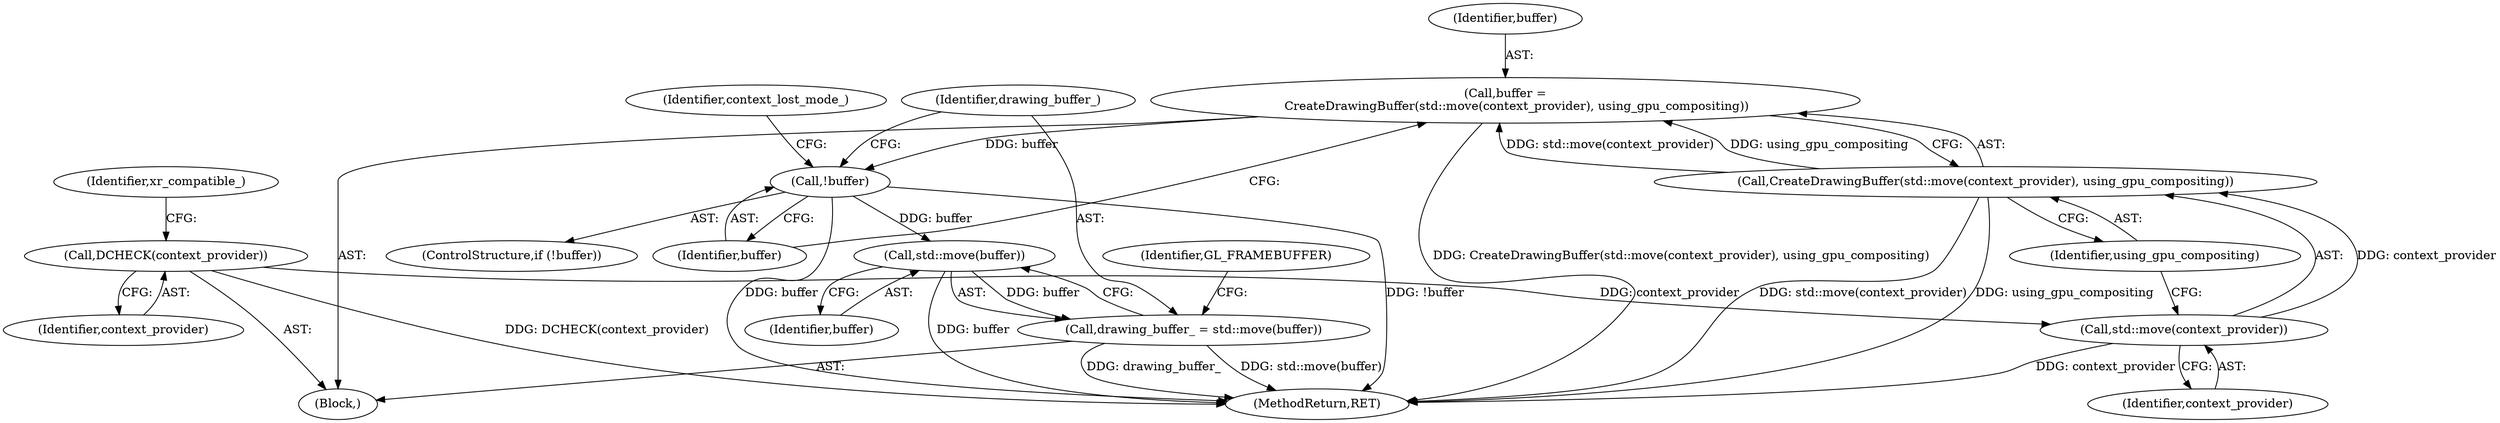 digraph "0_Chrome_a4150b688a754d3d10d2ca385155b1c95d77d6ae_7@API" {
"1000143" [label="(Call,std::move(buffer))"];
"1000134" [label="(Call,!buffer)"];
"1000127" [label="(Call,buffer =\n      CreateDrawingBuffer(std::move(context_provider), using_gpu_compositing))"];
"1000129" [label="(Call,CreateDrawingBuffer(std::move(context_provider), using_gpu_compositing))"];
"1000130" [label="(Call,std::move(context_provider))"];
"1000103" [label="(Call,DCHECK(context_provider))"];
"1000141" [label="(Call,drawing_buffer_ = std::move(buffer))"];
"1000133" [label="(ControlStructure,if (!buffer))"];
"1000102" [label="(Block,)"];
"1000132" [label="(Identifier,using_gpu_compositing)"];
"1000103" [label="(Call,DCHECK(context_provider))"];
"1000134" [label="(Call,!buffer)"];
"1000131" [label="(Identifier,context_provider)"];
"1000194" [label="(MethodReturn,RET)"];
"1000138" [label="(Identifier,context_lost_mode_)"];
"1000128" [label="(Identifier,buffer)"];
"1000104" [label="(Identifier,context_provider)"];
"1000129" [label="(Call,CreateDrawingBuffer(std::move(context_provider), using_gpu_compositing))"];
"1000106" [label="(Identifier,xr_compatible_)"];
"1000146" [label="(Identifier,GL_FRAMEBUFFER)"];
"1000135" [label="(Identifier,buffer)"];
"1000141" [label="(Call,drawing_buffer_ = std::move(buffer))"];
"1000144" [label="(Identifier,buffer)"];
"1000127" [label="(Call,buffer =\n      CreateDrawingBuffer(std::move(context_provider), using_gpu_compositing))"];
"1000130" [label="(Call,std::move(context_provider))"];
"1000142" [label="(Identifier,drawing_buffer_)"];
"1000143" [label="(Call,std::move(buffer))"];
"1000143" -> "1000141"  [label="AST: "];
"1000143" -> "1000144"  [label="CFG: "];
"1000144" -> "1000143"  [label="AST: "];
"1000141" -> "1000143"  [label="CFG: "];
"1000143" -> "1000194"  [label="DDG: buffer"];
"1000143" -> "1000141"  [label="DDG: buffer"];
"1000134" -> "1000143"  [label="DDG: buffer"];
"1000134" -> "1000133"  [label="AST: "];
"1000134" -> "1000135"  [label="CFG: "];
"1000135" -> "1000134"  [label="AST: "];
"1000138" -> "1000134"  [label="CFG: "];
"1000142" -> "1000134"  [label="CFG: "];
"1000134" -> "1000194"  [label="DDG: !buffer"];
"1000134" -> "1000194"  [label="DDG: buffer"];
"1000127" -> "1000134"  [label="DDG: buffer"];
"1000127" -> "1000102"  [label="AST: "];
"1000127" -> "1000129"  [label="CFG: "];
"1000128" -> "1000127"  [label="AST: "];
"1000129" -> "1000127"  [label="AST: "];
"1000135" -> "1000127"  [label="CFG: "];
"1000127" -> "1000194"  [label="DDG: CreateDrawingBuffer(std::move(context_provider), using_gpu_compositing)"];
"1000129" -> "1000127"  [label="DDG: std::move(context_provider)"];
"1000129" -> "1000127"  [label="DDG: using_gpu_compositing"];
"1000129" -> "1000132"  [label="CFG: "];
"1000130" -> "1000129"  [label="AST: "];
"1000132" -> "1000129"  [label="AST: "];
"1000129" -> "1000194"  [label="DDG: std::move(context_provider)"];
"1000129" -> "1000194"  [label="DDG: using_gpu_compositing"];
"1000130" -> "1000129"  [label="DDG: context_provider"];
"1000130" -> "1000131"  [label="CFG: "];
"1000131" -> "1000130"  [label="AST: "];
"1000132" -> "1000130"  [label="CFG: "];
"1000130" -> "1000194"  [label="DDG: context_provider"];
"1000103" -> "1000130"  [label="DDG: context_provider"];
"1000103" -> "1000102"  [label="AST: "];
"1000103" -> "1000104"  [label="CFG: "];
"1000104" -> "1000103"  [label="AST: "];
"1000106" -> "1000103"  [label="CFG: "];
"1000103" -> "1000194"  [label="DDG: DCHECK(context_provider)"];
"1000141" -> "1000102"  [label="AST: "];
"1000142" -> "1000141"  [label="AST: "];
"1000146" -> "1000141"  [label="CFG: "];
"1000141" -> "1000194"  [label="DDG: drawing_buffer_"];
"1000141" -> "1000194"  [label="DDG: std::move(buffer)"];
}
